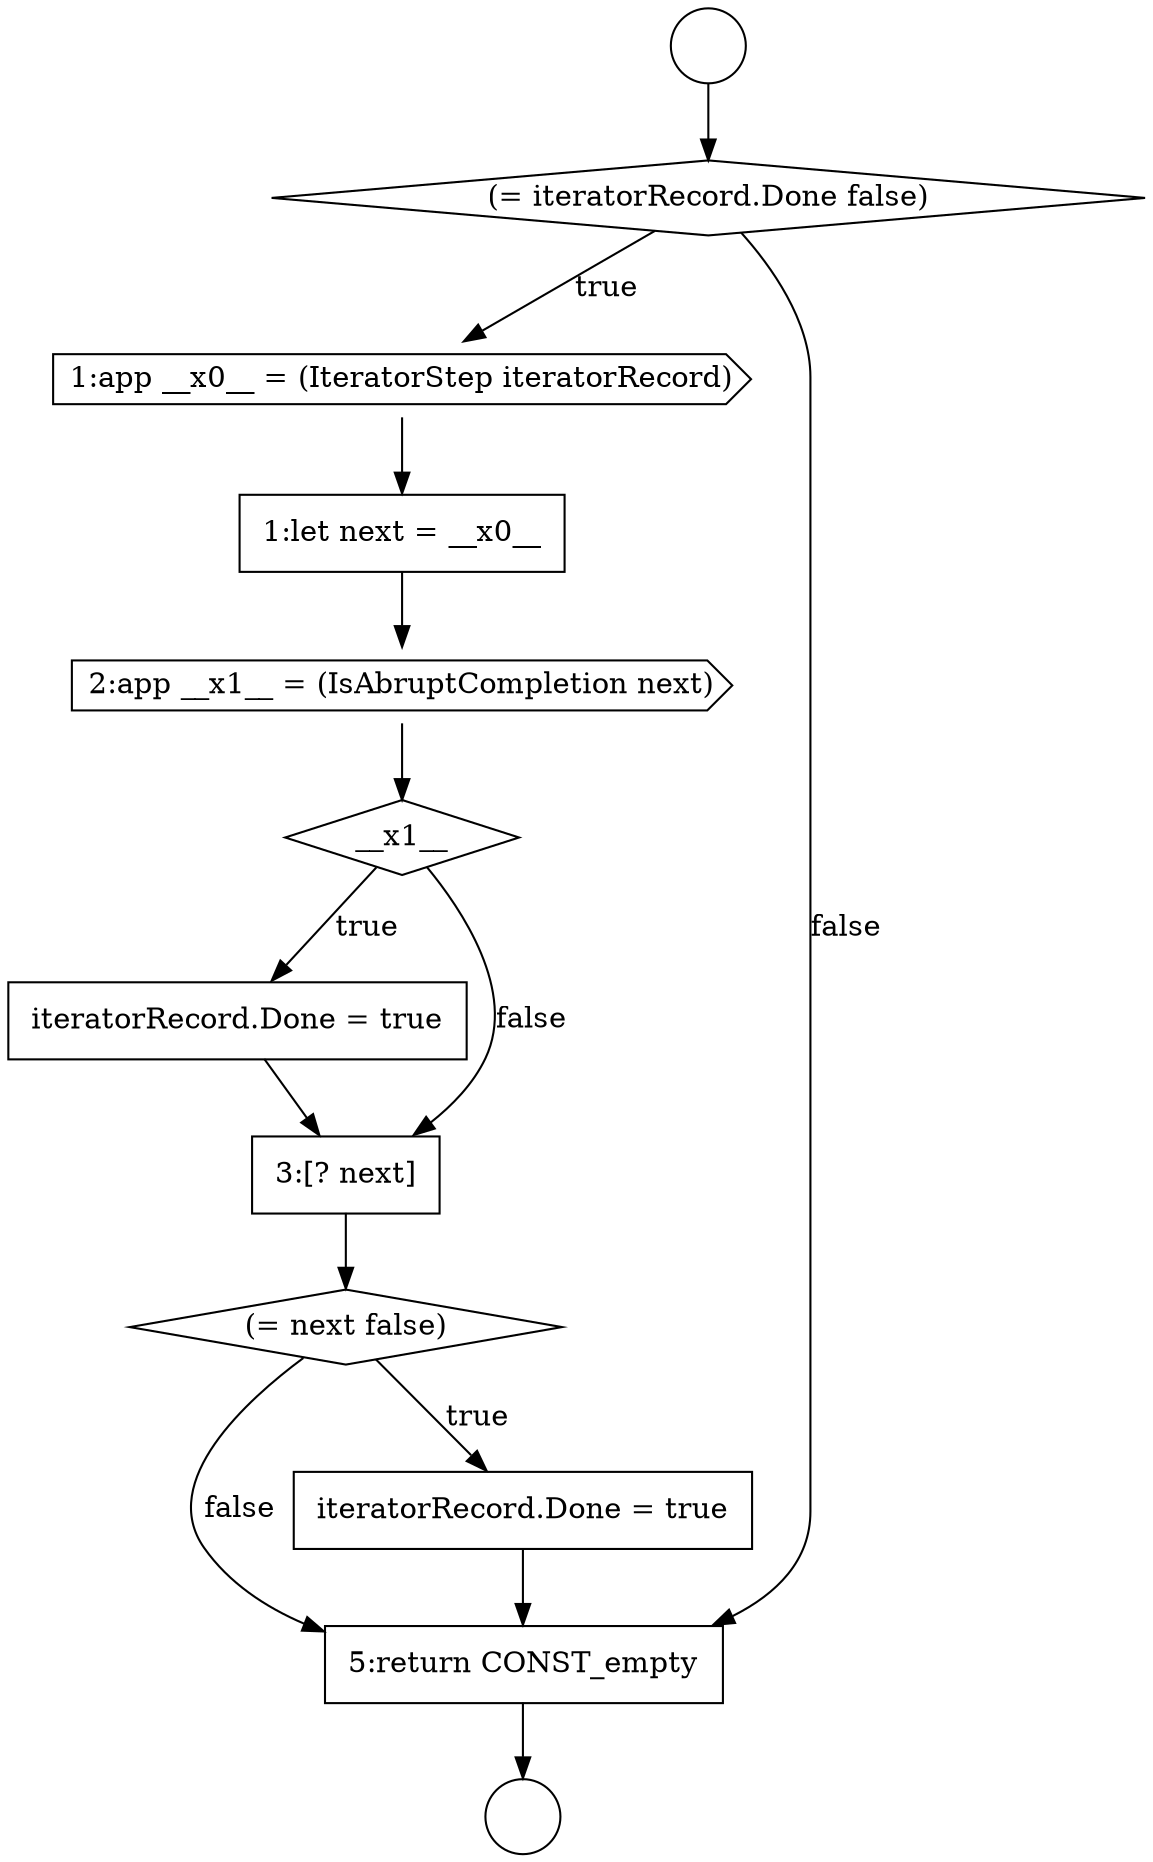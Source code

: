 digraph {
  node5878 [shape=none, margin=0, label=<<font color="black">
    <table border="0" cellborder="1" cellspacing="0" cellpadding="10">
      <tr><td align="left">iteratorRecord.Done = true</td></tr>
    </table>
  </font>> color="black" fillcolor="white" style=filled]
  node5874 [shape=cds, label=<<font color="black">1:app __x0__ = (IteratorStep iteratorRecord)</font>> color="black" fillcolor="white" style=filled]
  node5875 [shape=none, margin=0, label=<<font color="black">
    <table border="0" cellborder="1" cellspacing="0" cellpadding="10">
      <tr><td align="left">1:let next = __x0__</td></tr>
    </table>
  </font>> color="black" fillcolor="white" style=filled]
  node5879 [shape=none, margin=0, label=<<font color="black">
    <table border="0" cellborder="1" cellspacing="0" cellpadding="10">
      <tr><td align="left">3:[? next]</td></tr>
    </table>
  </font>> color="black" fillcolor="white" style=filled]
  node5872 [shape=circle label=" " color="black" fillcolor="white" style=filled]
  node5882 [shape=none, margin=0, label=<<font color="black">
    <table border="0" cellborder="1" cellspacing="0" cellpadding="10">
      <tr><td align="left">5:return CONST_empty</td></tr>
    </table>
  </font>> color="black" fillcolor="white" style=filled]
  node5876 [shape=cds, label=<<font color="black">2:app __x1__ = (IsAbruptCompletion next)</font>> color="black" fillcolor="white" style=filled]
  node5880 [shape=diamond, label=<<font color="black">(= next false)</font>> color="black" fillcolor="white" style=filled]
  node5881 [shape=none, margin=0, label=<<font color="black">
    <table border="0" cellborder="1" cellspacing="0" cellpadding="10">
      <tr><td align="left">iteratorRecord.Done = true</td></tr>
    </table>
  </font>> color="black" fillcolor="white" style=filled]
  node5871 [shape=circle label=" " color="black" fillcolor="white" style=filled]
  node5873 [shape=diamond, label=<<font color="black">(= iteratorRecord.Done false)</font>> color="black" fillcolor="white" style=filled]
  node5877 [shape=diamond, label=<<font color="black">__x1__</font>> color="black" fillcolor="white" style=filled]
  node5882 -> node5872 [ color="black"]
  node5874 -> node5875 [ color="black"]
  node5881 -> node5882 [ color="black"]
  node5875 -> node5876 [ color="black"]
  node5880 -> node5881 [label=<<font color="black">true</font>> color="black"]
  node5880 -> node5882 [label=<<font color="black">false</font>> color="black"]
  node5873 -> node5874 [label=<<font color="black">true</font>> color="black"]
  node5873 -> node5882 [label=<<font color="black">false</font>> color="black"]
  node5879 -> node5880 [ color="black"]
  node5877 -> node5878 [label=<<font color="black">true</font>> color="black"]
  node5877 -> node5879 [label=<<font color="black">false</font>> color="black"]
  node5878 -> node5879 [ color="black"]
  node5871 -> node5873 [ color="black"]
  node5876 -> node5877 [ color="black"]
}
